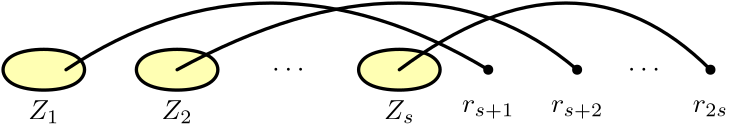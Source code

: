 <?xml version="1.0"?>
<!DOCTYPE ipe SYSTEM "ipe.dtd">
<ipe version="70218" creator="Ipe 7.2.18">
<info created="D:20201026132206" modified="D:20201027053332"/>
<ipestyle name="basic">
<symbol name="arrow/arc(spx)">
<path stroke="sym-stroke" fill="sym-stroke" pen="sym-pen">
0 0 m
-1 0.333 l
-1 -0.333 l
h
</path>
</symbol>
<symbol name="arrow/farc(spx)">
<path stroke="sym-stroke" fill="white" pen="sym-pen">
0 0 m
-1 0.333 l
-1 -0.333 l
h
</path>
</symbol>
<symbol name="arrow/ptarc(spx)">
<path stroke="sym-stroke" fill="sym-stroke" pen="sym-pen">
0 0 m
-1 0.333 l
-0.8 0 l
-1 -0.333 l
h
</path>
</symbol>
<symbol name="arrow/fptarc(spx)">
<path stroke="sym-stroke" fill="white" pen="sym-pen">
0 0 m
-1 0.333 l
-0.8 0 l
-1 -0.333 l
h
</path>
</symbol>
<symbol name="mark/circle(sx)" transformations="translations">
<path fill="sym-stroke">
0.6 0 0 0.6 0 0 e
0.4 0 0 0.4 0 0 e
</path>
</symbol>
<symbol name="mark/disk(sx)" transformations="translations">
<path fill="sym-stroke">
0.6 0 0 0.6 0 0 e
</path>
</symbol>
<symbol name="mark/fdisk(sfx)" transformations="translations">
<group>
<path fill="sym-fill">
0.5 0 0 0.5 0 0 e
</path>
<path fill="sym-stroke" fillrule="eofill">
0.6 0 0 0.6 0 0 e
0.4 0 0 0.4 0 0 e
</path>
</group>
</symbol>
<symbol name="mark/box(sx)" transformations="translations">
<path fill="sym-stroke" fillrule="eofill">
-0.6 -0.6 m
0.6 -0.6 l
0.6 0.6 l
-0.6 0.6 l
h
-0.4 -0.4 m
0.4 -0.4 l
0.4 0.4 l
-0.4 0.4 l
h
</path>
</symbol>
<symbol name="mark/square(sx)" transformations="translations">
<path fill="sym-stroke">
-0.6 -0.6 m
0.6 -0.6 l
0.6 0.6 l
-0.6 0.6 l
h
</path>
</symbol>
<symbol name="mark/fsquare(sfx)" transformations="translations">
<group>
<path fill="sym-fill">
-0.5 -0.5 m
0.5 -0.5 l
0.5 0.5 l
-0.5 0.5 l
h
</path>
<path fill="sym-stroke" fillrule="eofill">
-0.6 -0.6 m
0.6 -0.6 l
0.6 0.6 l
-0.6 0.6 l
h
-0.4 -0.4 m
0.4 -0.4 l
0.4 0.4 l
-0.4 0.4 l
h
</path>
</group>
</symbol>
<symbol name="mark/cross(sx)" transformations="translations">
<group>
<path fill="sym-stroke">
-0.43 -0.57 m
0.57 0.43 l
0.43 0.57 l
-0.57 -0.43 l
h
</path>
<path fill="sym-stroke">
-0.43 0.57 m
0.57 -0.43 l
0.43 -0.57 l
-0.57 0.43 l
h
</path>
</group>
</symbol>
<symbol name="arrow/fnormal(spx)">
<path stroke="sym-stroke" fill="white" pen="sym-pen">
0 0 m
-1 0.333 l
-1 -0.333 l
h
</path>
</symbol>
<symbol name="arrow/pointed(spx)">
<path stroke="sym-stroke" fill="sym-stroke" pen="sym-pen">
0 0 m
-1 0.333 l
-0.8 0 l
-1 -0.333 l
h
</path>
</symbol>
<symbol name="arrow/fpointed(spx)">
<path stroke="sym-stroke" fill="white" pen="sym-pen">
0 0 m
-1 0.333 l
-0.8 0 l
-1 -0.333 l
h
</path>
</symbol>
<symbol name="arrow/linear(spx)">
<path stroke="sym-stroke" pen="sym-pen">
-1 0.333 m
0 0 l
-1 -0.333 l
</path>
</symbol>
<symbol name="arrow/fdouble(spx)">
<path stroke="sym-stroke" fill="white" pen="sym-pen">
0 0 m
-1 0.333 l
-1 -0.333 l
h
-1 0 m
-2 0.333 l
-2 -0.333 l
h
</path>
</symbol>
<symbol name="arrow/double(spx)">
<path stroke="sym-stroke" fill="sym-stroke" pen="sym-pen">
0 0 m
-1 0.333 l
-1 -0.333 l
h
-1 0 m
-2 0.333 l
-2 -0.333 l
h
</path>
</symbol>
<symbol name="arrow/mid-normal(spx)">
<path stroke="sym-stroke" fill="sym-stroke" pen="sym-pen">
0.5 0 m
-0.5 0.333 l
-0.5 -0.333 l
h
</path>
</symbol>
<symbol name="arrow/mid-fnormal(spx)">
<path stroke="sym-stroke" fill="white" pen="sym-pen">
0.5 0 m
-0.5 0.333 l
-0.5 -0.333 l
h
</path>
</symbol>
<symbol name="arrow/mid-pointed(spx)">
<path stroke="sym-stroke" fill="sym-stroke" pen="sym-pen">
0.5 0 m
-0.5 0.333 l
-0.3 0 l
-0.5 -0.333 l
h
</path>
</symbol>
<symbol name="arrow/mid-fpointed(spx)">
<path stroke="sym-stroke" fill="white" pen="sym-pen">
0.5 0 m
-0.5 0.333 l
-0.3 0 l
-0.5 -0.333 l
h
</path>
</symbol>
<symbol name="arrow/mid-double(spx)">
<path stroke="sym-stroke" fill="sym-stroke" pen="sym-pen">
1 0 m
0 0.333 l
0 -0.333 l
h
0 0 m
-1 0.333 l
-1 -0.333 l
h
</path>
</symbol>
<symbol name="arrow/mid-fdouble(spx)">
<path stroke="sym-stroke" fill="white" pen="sym-pen">
1 0 m
0 0.333 l
0 -0.333 l
h
0 0 m
-1 0.333 l
-1 -0.333 l
h
</path>
</symbol>
<pen name="heavier" value="0.8"/>
<pen name="fat" value="1.2"/>
<pen name="ultrafat" value="2"/>
<symbolsize name="large" value="5"/>
<symbolsize name="small" value="2"/>
<symbolsize name="tiny" value="1.1"/>
<arrowsize name="large" value="10"/>
<arrowsize name="small" value="5"/>
<arrowsize name="tiny" value="3"/>
<color name="red" value="1 0 0"/>
<color name="blue" value="0 0 1"/>
<color name="green" value="0 1 0"/>
<color name="yellow" value="1 1 0"/>
<color name="orange" value="1 0.647 0"/>
<color name="gold" value="1 0.843 0"/>
<color name="purple" value="0.627 0.125 0.941"/>
<color name="gray" value="0.745"/>
<color name="brown" value="0.647 0.165 0.165"/>
<color name="navy" value="0 0 0.502"/>
<color name="pink" value="1 0.753 0.796"/>
<color name="seagreen" value="0.18 0.545 0.341"/>
<color name="turquoise" value="0.251 0.878 0.816"/>
<color name="violet" value="0.933 0.51 0.933"/>
<color name="darkblue" value="0 0 0.545"/>
<color name="darkcyan" value="0 0.545 0.545"/>
<color name="darkgray" value="0.663"/>
<color name="darkgreen" value="0 0.392 0"/>
<color name="darkmagenta" value="0.545 0 0.545"/>
<color name="darkorange" value="1 0.549 0"/>
<color name="darkred" value="0.545 0 0"/>
<color name="lightblue" value="0.678 0.847 0.902"/>
<color name="lightcyan" value="0.878 1 1"/>
<color name="lightgray" value="0.827"/>
<color name="lightgreen" value="0.565 0.933 0.565"/>
<color name="lightyellow" value="1 1 0.878"/>
<dashstyle name="dotted" value="[1 3] 0"/>
<dashstyle name="dashed" value="[4] 0"/>
<dashstyle name="dash dotted" value="[4 2 1 2] 0"/>
<dashstyle name="dash dot dotted" value="[4 2 1 2 1 2] 0"/>
<textsize name="large" value="\large"/>
<textsize name="small" value="\small"/>
<textsize name="tiny" value="\tiny"/>
<textsize name="Large" value="\Large"/>
<textsize name="LARGE" value="\LARGE"/>
<textsize name="huge" value="\huge"/>
<textsize name="Huge" value="\Huge"/>
<textsize name="footnote" value="\footnotesize"/>
<textstyle name="center" begin="\begin{center}" end="\end{center}"/>
<textstyle name="itemize" begin="\begin{itemize}" end="\end{itemize}"/>
<textstyle name="item" begin="\begin{itemize}\item{}" end="\end{itemize}"/>
<gridsize name="4 pts" value="4"/>
<gridsize name="8 pts (~3 mm)" value="8"/>
<gridsize name="16 pts (~6 mm)" value="16"/>
<gridsize name="32 pts (~12 mm)" value="32"/>
<gridsize name="10 pts (~3.5 mm)" value="10"/>
<gridsize name="20 pts (~7 mm)" value="20"/>
<gridsize name="14 pts (~5 mm)" value="14"/>
<gridsize name="28 pts (~10 mm)" value="28"/>
<gridsize name="56 pts (~20 mm)" value="56"/>
<anglesize name="90 deg" value="90"/>
<anglesize name="60 deg" value="60"/>
<anglesize name="45 deg" value="45"/>
<anglesize name="30 deg" value="30"/>
<anglesize name="22.5 deg" value="22.5"/>
<opacity name="10%" value="0.1"/>
<opacity name="30%" value="0.3"/>
<opacity name="50%" value="0.5"/>
<opacity name="75%" value="0.75"/>
<tiling name="falling" angle="-60" step="4" width="1"/>
<tiling name="rising" angle="30" step="4" width="1"/>
</ipestyle>
<ipestyle name="brew">
<pen name="fattyfatfat" value="4"/>
<color name="aliceblue" value="0.941 0.973 1"/>
<color name="brew1" value="0.552 0.827 0.78"/>
<color name="brew2" value="1 1 0.701"/>
<color name="brew3" value="0.745 0.729 0.854"/>
<color name="brew4" value="0.984 0.501 0.447"/>
<color name="brew5" value="0.501 0.694 0.827"/>
<color name="brew6" value="0.992 0.705 0.384"/>
<color name="brew7" value="0.701 0.87 0.411"/>
<color name="brew8" value="0.988 0.803 0.898"/>
</ipestyle>
<page>
<layer name="alpha"/>
<layer name="beta"/>
<view layers="alpha" active="alpha"/>
<view layers="beta" active="beta"/>
<path layer="alpha" stroke="black" fill="brew2" pen="fat">
128 704
128 688
160 688
160 704 u
</path>
<path stroke="black" fill="brew2" pen="fat">
176 704
176 688
208 688
208 704 u
</path>
<path stroke="black" fill="brew2" pen="fat">
256 704
256 688
288 688
288 704 u
</path>
<text transformations="translations" pos="232 696" stroke="black" type="label" width="11.623" height="4.428" depth="0" halign="center" valign="center" style="math">\cdots</text>
<use name="mark/disk(sx)" pos="304 696" size="normal" stroke="black"/>
<text matrix="1 0 0 1 0 5" transformations="translations" pos="144 680" stroke="black" type="label" width="11.27" height="6.812" depth="1.49" halign="center" valign="top" style="math">Z_1</text>
<text matrix="1 0 0 1 48 5" transformations="translations" pos="144 680" stroke="black" type="label" width="11.27" height="6.812" depth="1.49" halign="center" valign="top" style="math">Z_2</text>
<text matrix="1 0 0 1 128 5" transformations="translations" pos="144 680" stroke="black" type="label" width="11.059" height="6.812" depth="1.49" halign="center" valign="top" style="math">Z_s</text>
<text matrix="1 0 0 1 160 5" transformations="translations" pos="144 680" stroke="black" type="label" width="18.84" height="4.294" depth="2.32" halign="center" valign="top" style="math">r_{s+1}</text>
<use matrix="1 0 0 1 32 0" name="mark/disk(sx)" pos="304 696" size="normal" stroke="black"/>
<text matrix="1 0 0 1 192 5" transformations="translations" pos="144 680" stroke="black" type="label" width="18.84" height="4.294" depth="2.32" halign="center" valign="top" style="math">r_{s+2}</text>
<use matrix="1 0 0 1 80 0" name="mark/disk(sx)" pos="304 696" size="normal" stroke="black"/>
<text matrix="1 0 0 1 240 5" transformations="translations" pos="144 680" stroke="black" type="label" width="12.724" height="4.294" depth="1.49" halign="center" valign="top" style="math">r_{2s}</text>
<text matrix="1 0 0 1 128 0" transformations="translations" pos="232 696" stroke="black" type="label" width="11.623" height="4.428" depth="0" halign="center" valign="center" style="math">\cdots</text>
<path stroke="black" pen="fat" cap="1">
304 696 m
224 744
152 696 c
</path>
<path stroke="black" pen="fat" cap="1">
336 696 m
280 744
192 696 c
</path>
<path stroke="black" pen="fat" cap="1">
384 696 m
336 744
272 696 c
</path>
<path layer="beta" matrix="1 0 0 1 104 0" stroke="black" fill="brew2" pen="fat">
128 704
128 688
160 688
160 704 u
</path>
<path matrix="1 0 0 1 104 0" stroke="black" fill="brew2" pen="fat">
176 704
176 688
208 688
208 704 u
</path>
<path matrix="1 0 0 1 104 0" stroke="black" fill="brew2" pen="fat">
256 704
256 688
288 688
288 704 u
</path>
<text matrix="1 0 0 1 104 0" transformations="translations" pos="232 696" stroke="black" type="label" width="11.623" height="4.428" depth="0" halign="center" valign="center" style="math">\cdots</text>
<use matrix="1 0 0 1 -168 0" name="mark/disk(sx)" pos="304 696" size="normal" stroke="black"/>
<text matrix="1 0 0 1 104 5" transformations="translations" pos="144 680" stroke="black" type="label" width="21.146" height="6.812" depth="2.32" halign="center" valign="top" style="math">Z_{s+1}</text>
<text matrix="1 0 0 1 152 5" transformations="translations" pos="144 680" stroke="black" type="label" width="21.146" height="6.812" depth="2.32" halign="center" valign="top" style="math">Z_{s+2}</text>
<text matrix="1 0 0 1 232 5" transformations="translations" pos="144 680" stroke="black" type="label" width="15.03" height="6.812" depth="1.49" halign="center" valign="top" style="math">Z_{2s}</text>
<text matrix="1 0 0 1 -8 5" transformations="translations" pos="144 680" stroke="black" type="label" width="8.964" height="4.294" depth="1.49" halign="center" valign="top" style="math">r_{1}</text>
<use matrix="1 0 0 1 -136 0" name="mark/disk(sx)" pos="304 696" size="normal" stroke="black"/>
<text matrix="1 0 0 1 24 5" transformations="translations" pos="144 680" stroke="black" type="label" width="8.964" height="4.294" depth="1.49" halign="center" valign="top" style="math">r_{2}</text>
<use matrix="1 0 0 1 -88 0" name="mark/disk(sx)" pos="304 696" size="normal" stroke="black"/>
<text matrix="1 0 0 1 72 5" transformations="translations" pos="144 680" stroke="black" type="label" width="8.753" height="4.294" depth="1.49" halign="center" valign="top" style="math">r_{s}</text>
<text matrix="1 0 0 1 -40 0" transformations="translations" pos="232 696" stroke="black" type="label" width="11.623" height="4.428" depth="0" halign="center" valign="center" style="math">\cdots</text>
<path stroke="black" pen="fat" cap="1">
216 696 m
312 744
376 696 c
</path>
<path stroke="black" pen="fat" cap="1">
168 696 m
248 744
296 696 c
</path>
<path stroke="black" pen="fat" cap="1">
136 696 m
200 744
248 696 c
</path>
</page>
</ipe>
